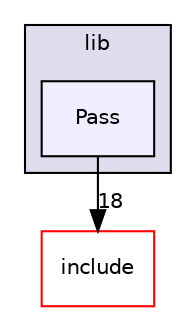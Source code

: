 digraph "lib/Pass" {
  bgcolor=transparent;
  compound=true
  node [ fontsize="10", fontname="Helvetica"];
  edge [ labelfontsize="10", labelfontname="Helvetica"];
  subgraph clusterdir_97aefd0d527b934f1d99a682da8fe6a9 {
    graph [ bgcolor="#ddddee", pencolor="black", label="lib" fontname="Helvetica", fontsize="10", URL="dir_97aefd0d527b934f1d99a682da8fe6a9.html"]
  dir_3ea98e05b8f742bc4c307dbc2eccb9b2 [shape=box, label="Pass", style="filled", fillcolor="#eeeeff", pencolor="black", URL="dir_3ea98e05b8f742bc4c307dbc2eccb9b2.html"];
  }
  dir_d44c64559bbebec7f509842c48db8b23 [shape=box label="include" color="red" URL="dir_d44c64559bbebec7f509842c48db8b23.html"];
  dir_3ea98e05b8f742bc4c307dbc2eccb9b2->dir_d44c64559bbebec7f509842c48db8b23 [headlabel="18", labeldistance=1.5 headhref="dir_000102_000000.html"];
}
